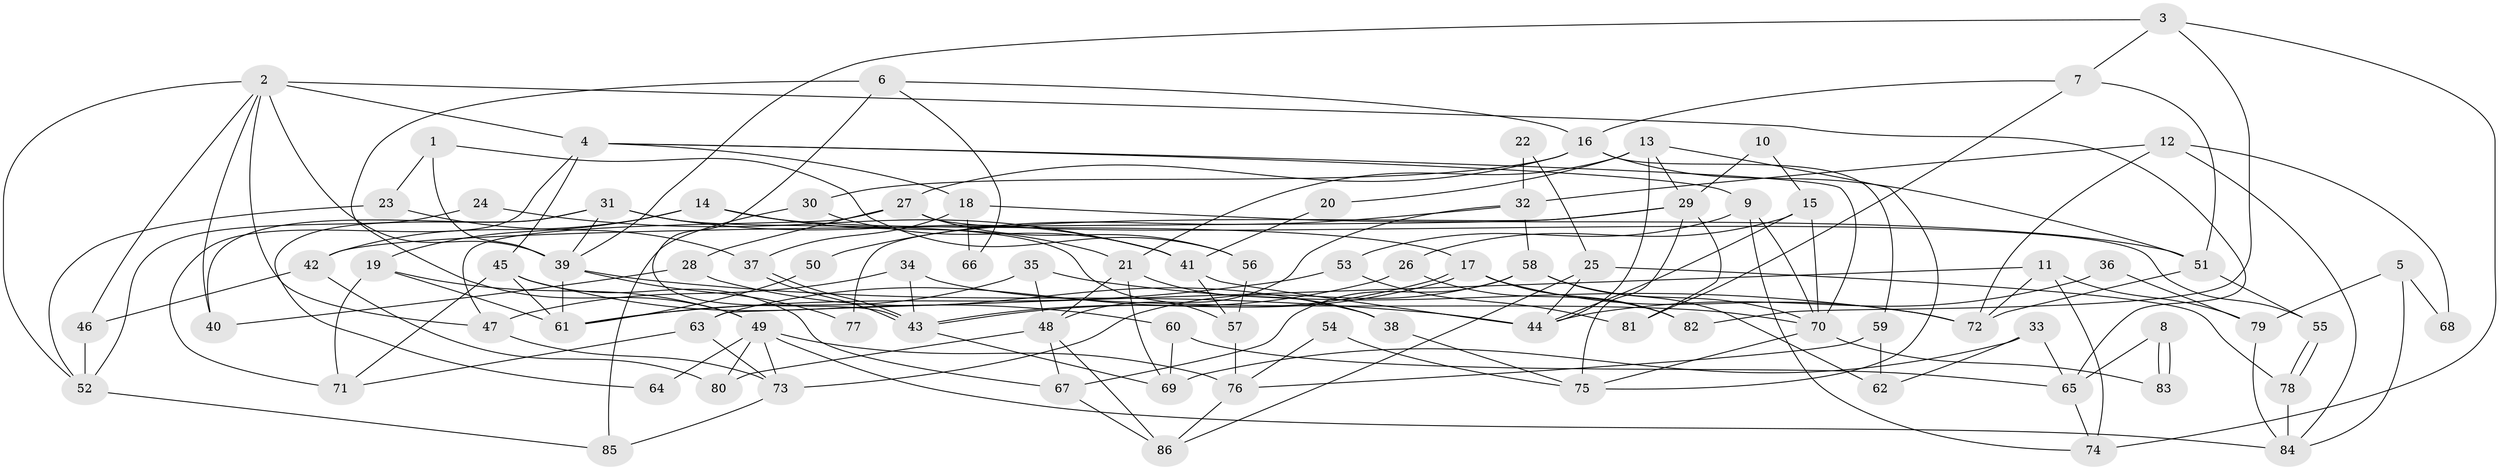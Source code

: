 // Generated by graph-tools (version 1.1) at 2025/02/03/09/25 03:02:08]
// undirected, 86 vertices, 172 edges
graph export_dot {
graph [start="1"]
  node [color=gray90,style=filled];
  1;
  2;
  3;
  4;
  5;
  6;
  7;
  8;
  9;
  10;
  11;
  12;
  13;
  14;
  15;
  16;
  17;
  18;
  19;
  20;
  21;
  22;
  23;
  24;
  25;
  26;
  27;
  28;
  29;
  30;
  31;
  32;
  33;
  34;
  35;
  36;
  37;
  38;
  39;
  40;
  41;
  42;
  43;
  44;
  45;
  46;
  47;
  48;
  49;
  50;
  51;
  52;
  53;
  54;
  55;
  56;
  57;
  58;
  59;
  60;
  61;
  62;
  63;
  64;
  65;
  66;
  67;
  68;
  69;
  70;
  71;
  72;
  73;
  74;
  75;
  76;
  77;
  78;
  79;
  80;
  81;
  82;
  83;
  84;
  85;
  86;
  1 -- 23;
  1 -- 56;
  1 -- 39;
  2 -- 47;
  2 -- 39;
  2 -- 4;
  2 -- 40;
  2 -- 46;
  2 -- 52;
  2 -- 65;
  3 -- 7;
  3 -- 39;
  3 -- 74;
  3 -- 82;
  4 -- 9;
  4 -- 18;
  4 -- 45;
  4 -- 70;
  4 -- 71;
  5 -- 84;
  5 -- 79;
  5 -- 68;
  6 -- 16;
  6 -- 43;
  6 -- 49;
  6 -- 66;
  7 -- 16;
  7 -- 51;
  7 -- 81;
  8 -- 65;
  8 -- 83;
  8 -- 83;
  9 -- 70;
  9 -- 74;
  9 -- 53;
  10 -- 15;
  10 -- 29;
  11 -- 74;
  11 -- 72;
  11 -- 63;
  11 -- 79;
  12 -- 72;
  12 -- 84;
  12 -- 32;
  12 -- 68;
  13 -- 75;
  13 -- 21;
  13 -- 20;
  13 -- 29;
  13 -- 44;
  14 -- 42;
  14 -- 19;
  14 -- 17;
  14 -- 21;
  15 -- 44;
  15 -- 26;
  15 -- 70;
  16 -- 30;
  16 -- 59;
  16 -- 27;
  16 -- 51;
  17 -- 43;
  17 -- 43;
  17 -- 72;
  17 -- 82;
  18 -- 51;
  18 -- 37;
  18 -- 66;
  19 -- 49;
  19 -- 61;
  19 -- 71;
  20 -- 41;
  21 -- 48;
  21 -- 38;
  21 -- 69;
  22 -- 25;
  22 -- 32;
  23 -- 52;
  23 -- 37;
  24 -- 52;
  24 -- 41;
  25 -- 44;
  25 -- 86;
  25 -- 78;
  26 -- 63;
  26 -- 82;
  27 -- 47;
  27 -- 28;
  27 -- 55;
  27 -- 56;
  28 -- 40;
  28 -- 38;
  29 -- 75;
  29 -- 42;
  29 -- 77;
  29 -- 81;
  30 -- 41;
  30 -- 85;
  31 -- 39;
  31 -- 57;
  31 -- 40;
  31 -- 41;
  31 -- 64;
  32 -- 58;
  32 -- 48;
  32 -- 50;
  33 -- 69;
  33 -- 65;
  33 -- 62;
  34 -- 43;
  34 -- 70;
  34 -- 47;
  35 -- 72;
  35 -- 61;
  35 -- 48;
  36 -- 79;
  36 -- 44;
  37 -- 43;
  37 -- 43;
  38 -- 75;
  39 -- 61;
  39 -- 44;
  39 -- 77;
  41 -- 44;
  41 -- 57;
  42 -- 80;
  42 -- 46;
  43 -- 69;
  45 -- 71;
  45 -- 60;
  45 -- 61;
  45 -- 67;
  46 -- 52;
  47 -- 73;
  48 -- 67;
  48 -- 80;
  48 -- 86;
  49 -- 73;
  49 -- 64;
  49 -- 76;
  49 -- 80;
  49 -- 84;
  50 -- 61;
  51 -- 55;
  51 -- 72;
  52 -- 85;
  53 -- 81;
  53 -- 61;
  54 -- 76;
  54 -- 75;
  55 -- 78;
  55 -- 78;
  56 -- 57;
  57 -- 76;
  58 -- 67;
  58 -- 70;
  58 -- 62;
  58 -- 73;
  59 -- 62;
  59 -- 76;
  60 -- 69;
  60 -- 65;
  63 -- 71;
  63 -- 73;
  65 -- 74;
  67 -- 86;
  70 -- 75;
  70 -- 83;
  73 -- 85;
  76 -- 86;
  78 -- 84;
  79 -- 84;
}
